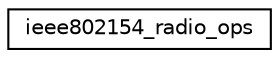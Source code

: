 digraph "Graphical Class Hierarchy"
{
 // LATEX_PDF_SIZE
  edge [fontname="Helvetica",fontsize="10",labelfontname="Helvetica",labelfontsize="10"];
  node [fontname="Helvetica",fontsize="10",shape=record];
  rankdir="LR";
  Node0 [label="ieee802154_radio_ops",height=0.2,width=0.4,color="black", fillcolor="white", style="filled",URL="$structieee802154__radio__ops.html",tooltip="Radio ops struct declaration."];
}
